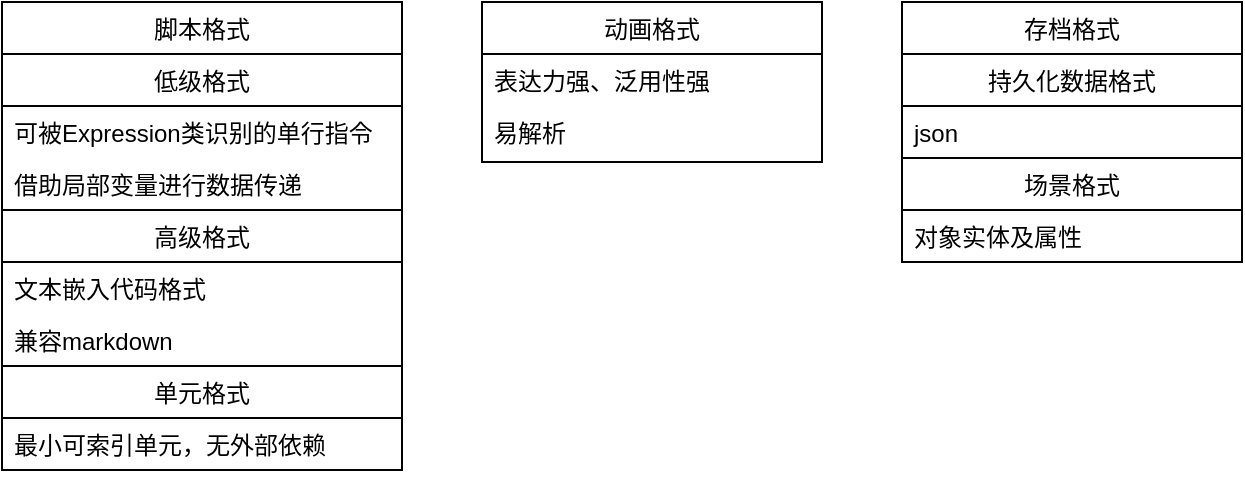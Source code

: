 <mxfile version="22.0.0" type="device">
  <diagram id="C5RBs43oDa-KdzZeNtuy" name="Page-1">
    <mxGraphModel dx="1252" dy="705" grid="1" gridSize="10" guides="1" tooltips="1" connect="1" arrows="1" fold="1" page="1" pageScale="1" pageWidth="827" pageHeight="1169" math="0" shadow="0">
      <root>
        <mxCell id="WIyWlLk6GJQsqaUBKTNV-0" />
        <mxCell id="WIyWlLk6GJQsqaUBKTNV-1" parent="WIyWlLk6GJQsqaUBKTNV-0" />
        <mxCell id="bM7ppDFWDu40UWwr5Pl4-0" value="脚本格式" style="swimlane;fontStyle=0;align=center;verticalAlign=top;childLayout=stackLayout;horizontal=1;startSize=26;horizontalStack=0;resizeParent=1;resizeLast=0;collapsible=1;marginBottom=0;rounded=0;shadow=0;strokeWidth=1;" parent="WIyWlLk6GJQsqaUBKTNV-1" vertex="1">
          <mxGeometry x="280" y="110" width="200" height="234" as="geometry">
            <mxRectangle x="230" y="140" width="160" height="26" as="alternateBounds" />
          </mxGeometry>
        </mxCell>
        <mxCell id="bM7ppDFWDu40UWwr5Pl4-3" value="低级格式" style="swimlane;fontStyle=0;childLayout=stackLayout;horizontal=1;startSize=26;fillColor=none;horizontalStack=0;resizeParent=1;resizeParentMax=0;resizeLast=0;collapsible=1;marginBottom=0;" parent="bM7ppDFWDu40UWwr5Pl4-0" vertex="1">
          <mxGeometry y="26" width="200" height="78" as="geometry" />
        </mxCell>
        <mxCell id="bM7ppDFWDu40UWwr5Pl4-4" value="可被Expression类识别的单行指令" style="text;strokeColor=none;fillColor=none;align=left;verticalAlign=top;spacingLeft=4;spacingRight=4;overflow=hidden;rotatable=0;points=[[0,0.5],[1,0.5]];portConstraint=eastwest;" parent="bM7ppDFWDu40UWwr5Pl4-3" vertex="1">
          <mxGeometry y="26" width="200" height="26" as="geometry" />
        </mxCell>
        <mxCell id="bM7ppDFWDu40UWwr5Pl4-5" value="借助局部变量进行数据传递" style="text;strokeColor=none;fillColor=none;align=left;verticalAlign=top;spacingLeft=4;spacingRight=4;overflow=hidden;rotatable=0;points=[[0,0.5],[1,0.5]];portConstraint=eastwest;" parent="bM7ppDFWDu40UWwr5Pl4-3" vertex="1">
          <mxGeometry y="52" width="200" height="26" as="geometry" />
        </mxCell>
        <mxCell id="bM7ppDFWDu40UWwr5Pl4-7" value="高级格式" style="swimlane;fontStyle=0;childLayout=stackLayout;horizontal=1;startSize=26;fillColor=none;horizontalStack=0;resizeParent=1;resizeParentMax=0;resizeLast=0;collapsible=1;marginBottom=0;" parent="bM7ppDFWDu40UWwr5Pl4-0" vertex="1">
          <mxGeometry y="104" width="200" height="78" as="geometry" />
        </mxCell>
        <mxCell id="bM7ppDFWDu40UWwr5Pl4-8" value="文本嵌入代码格式" style="text;strokeColor=none;fillColor=none;align=left;verticalAlign=top;spacingLeft=4;spacingRight=4;overflow=hidden;rotatable=0;points=[[0,0.5],[1,0.5]];portConstraint=eastwest;" parent="bM7ppDFWDu40UWwr5Pl4-7" vertex="1">
          <mxGeometry y="26" width="200" height="26" as="geometry" />
        </mxCell>
        <mxCell id="bM7ppDFWDu40UWwr5Pl4-10" value="兼容markdown" style="text;strokeColor=none;fillColor=none;align=left;verticalAlign=top;spacingLeft=4;spacingRight=4;overflow=hidden;rotatable=0;points=[[0,0.5],[1,0.5]];portConstraint=eastwest;" parent="bM7ppDFWDu40UWwr5Pl4-7" vertex="1">
          <mxGeometry y="52" width="200" height="26" as="geometry" />
        </mxCell>
        <mxCell id="bM7ppDFWDu40UWwr5Pl4-25" value="单元格式" style="swimlane;fontStyle=0;childLayout=stackLayout;horizontal=1;startSize=26;fillColor=none;horizontalStack=0;resizeParent=1;resizeParentMax=0;resizeLast=0;collapsible=1;marginBottom=0;" parent="bM7ppDFWDu40UWwr5Pl4-0" vertex="1">
          <mxGeometry y="182" width="200" height="52" as="geometry" />
        </mxCell>
        <mxCell id="bM7ppDFWDu40UWwr5Pl4-26" value="最小可索引单元，无外部依赖" style="text;strokeColor=none;fillColor=none;align=left;verticalAlign=top;spacingLeft=4;spacingRight=4;overflow=hidden;rotatable=0;points=[[0,0.5],[1,0.5]];portConstraint=eastwest;" parent="bM7ppDFWDu40UWwr5Pl4-25" vertex="1">
          <mxGeometry y="26" width="200" height="26" as="geometry" />
        </mxCell>
        <mxCell id="bM7ppDFWDu40UWwr5Pl4-11" value="动画格式" style="swimlane;fontStyle=0;align=center;verticalAlign=top;childLayout=stackLayout;horizontal=1;startSize=26;horizontalStack=0;resizeParent=1;resizeLast=0;collapsible=1;marginBottom=0;rounded=0;shadow=0;strokeWidth=1;" parent="WIyWlLk6GJQsqaUBKTNV-1" vertex="1">
          <mxGeometry x="520" y="110" width="170" height="80" as="geometry">
            <mxRectangle x="230" y="140" width="160" height="26" as="alternateBounds" />
          </mxGeometry>
        </mxCell>
        <mxCell id="bM7ppDFWDu40UWwr5Pl4-12" value="表达力强、泛用性强" style="text;align=left;verticalAlign=top;spacingLeft=4;spacingRight=4;overflow=hidden;rotatable=0;points=[[0,0.5],[1,0.5]];portConstraint=eastwest;" parent="bM7ppDFWDu40UWwr5Pl4-11" vertex="1">
          <mxGeometry y="26" width="170" height="26" as="geometry" />
        </mxCell>
        <mxCell id="bM7ppDFWDu40UWwr5Pl4-13" value="易解析" style="text;align=left;verticalAlign=top;spacingLeft=4;spacingRight=4;overflow=hidden;rotatable=0;points=[[0,0.5],[1,0.5]];portConstraint=eastwest;rounded=0;shadow=0;html=0;" parent="bM7ppDFWDu40UWwr5Pl4-11" vertex="1">
          <mxGeometry y="52" width="170" height="26" as="geometry" />
        </mxCell>
        <mxCell id="bM7ppDFWDu40UWwr5Pl4-17" value="存档格式" style="swimlane;fontStyle=0;align=center;verticalAlign=top;childLayout=stackLayout;horizontal=1;startSize=26;horizontalStack=0;resizeParent=1;resizeLast=0;collapsible=1;marginBottom=0;rounded=0;shadow=0;strokeWidth=1;" parent="WIyWlLk6GJQsqaUBKTNV-1" vertex="1">
          <mxGeometry x="730" y="110" width="170" height="130" as="geometry">
            <mxRectangle x="230" y="140" width="160" height="26" as="alternateBounds" />
          </mxGeometry>
        </mxCell>
        <mxCell id="bM7ppDFWDu40UWwr5Pl4-18" value="持久化数据格式" style="swimlane;fontStyle=0;childLayout=stackLayout;horizontal=1;startSize=26;fillColor=none;horizontalStack=0;resizeParent=1;resizeParentMax=0;resizeLast=0;collapsible=1;marginBottom=0;" parent="bM7ppDFWDu40UWwr5Pl4-17" vertex="1">
          <mxGeometry y="26" width="170" height="52" as="geometry" />
        </mxCell>
        <mxCell id="bM7ppDFWDu40UWwr5Pl4-19" value="json" style="text;strokeColor=none;fillColor=none;align=left;verticalAlign=top;spacingLeft=4;spacingRight=4;overflow=hidden;rotatable=0;points=[[0,0.5],[1,0.5]];portConstraint=eastwest;" parent="bM7ppDFWDu40UWwr5Pl4-18" vertex="1">
          <mxGeometry y="26" width="170" height="26" as="geometry" />
        </mxCell>
        <mxCell id="bM7ppDFWDu40UWwr5Pl4-21" value="场景格式" style="swimlane;fontStyle=0;childLayout=stackLayout;horizontal=1;startSize=26;fillColor=none;horizontalStack=0;resizeParent=1;resizeParentMax=0;resizeLast=0;collapsible=1;marginBottom=0;" parent="bM7ppDFWDu40UWwr5Pl4-17" vertex="1">
          <mxGeometry y="78" width="170" height="52" as="geometry" />
        </mxCell>
        <mxCell id="bM7ppDFWDu40UWwr5Pl4-22" value="对象实体及属性" style="text;strokeColor=none;fillColor=none;align=left;verticalAlign=top;spacingLeft=4;spacingRight=4;overflow=hidden;rotatable=0;points=[[0,0.5],[1,0.5]];portConstraint=eastwest;" parent="bM7ppDFWDu40UWwr5Pl4-21" vertex="1">
          <mxGeometry y="26" width="170" height="26" as="geometry" />
        </mxCell>
      </root>
    </mxGraphModel>
  </diagram>
</mxfile>
